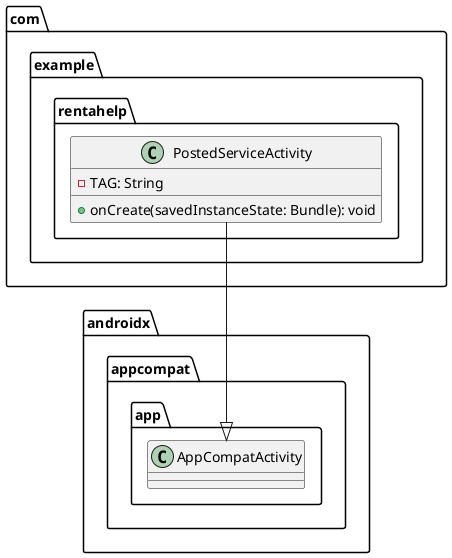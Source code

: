 @startuml

package com.example.rentahelp {
    class PostedServiceActivity {
        - TAG: String
        + onCreate(savedInstanceState: Bundle): void
    }
}

com.example.rentahelp.PostedServiceActivity --|> androidx.appcompat.app.AppCompatActivity

@enduml
